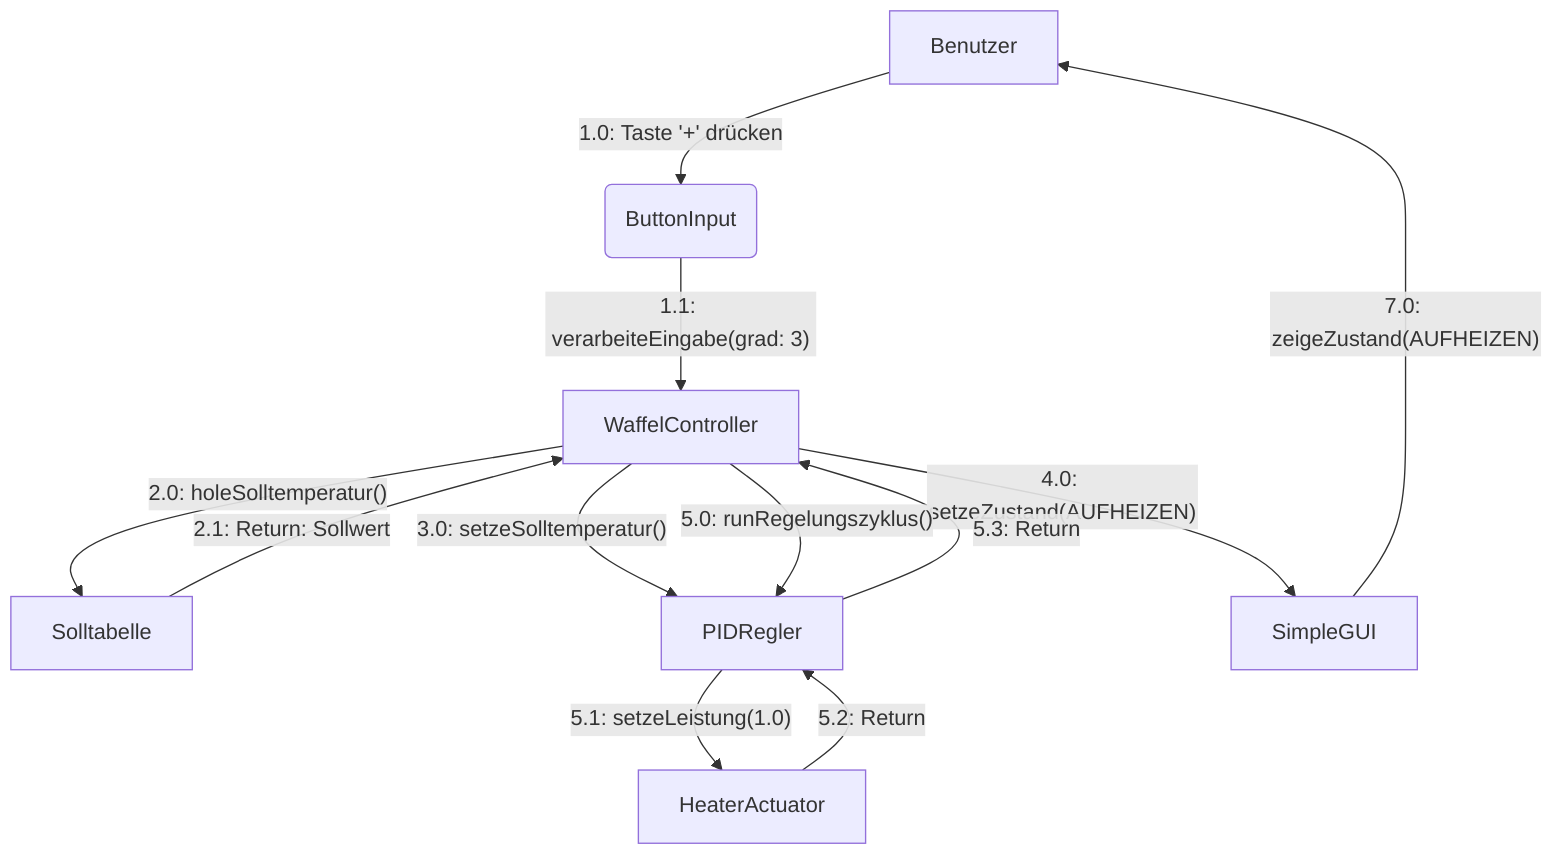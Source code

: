 graph TD
    A[Benutzer]
    B(ButtonInput)
    C[WaffelController]
    D[Solltabelle]
    E[PIDRegler]
    F[HeaterActuator]
    G[SimpleGUI]


    A -- "1.0: Taste '+' drücken" --> B
    B -- "1.1: verarbeiteEingabe(grad: 3)" --> C

    C -- "2.0: holeSolltemperatur()" --> D
    D -- "2.1: Return: Sollwert" --> C

    C -- "3.0: setzeSolltemperatur()" --> E
    C -- "4.0: setzeZustand(AUFHEIZEN)" --> G

    C -- "5.0: runRegelungszyklus()" --> E
    E -- "5.1: setzeLeistung(1.0)" --> F
    F -- "5.2: Return" --> E
    E -- "5.3: Return" --> C
    
    G -- "7.0: zeigeZustand(AUFHEIZEN)" --> A